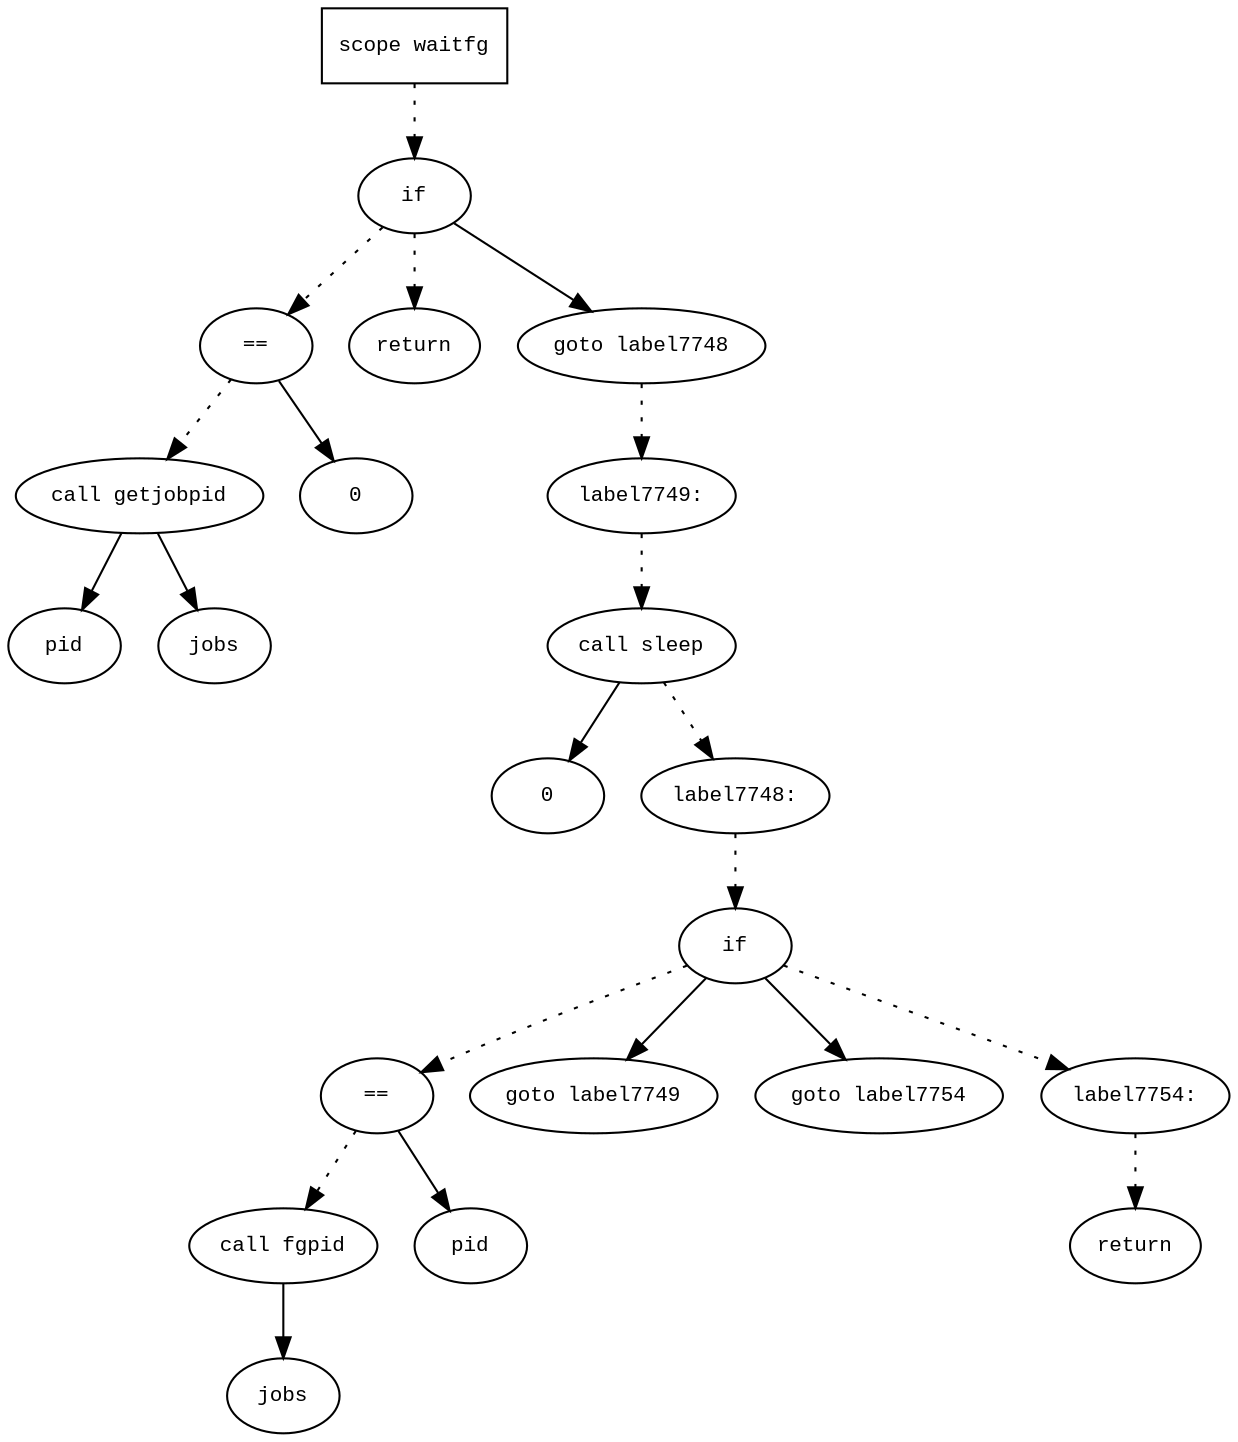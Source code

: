 digraph AST {
  graph [fontname="Times New Roman",fontsize=10];
  node  [fontname="Courier New",fontsize=10];
  edge  [fontname="Times New Roman",fontsize=10];

  node1 [label="scope waitfg",shape=box];
  node2 [label="if",shape=ellipse];
  node1 -> node2 [style=dotted];
  node3 [label="==",shape=ellipse];
  node4 [label="call getjobpid",shape=ellipse];
  node5 [label="pid",shape=ellipse];
  node4 -> node5;
  node6 [label="jobs",shape=ellipse];
  node4 -> node6;
  node3 -> node4 [style=dotted];
  node7 [label="0",shape=ellipse];
  node3 -> node7;
  node2 -> node3 [style=dotted];
  node8 [label="return",shape=ellipse];
  node2 -> node8 [style=dotted];
  node9 [label="goto label7748",shape=ellipse];
  node2 -> node9;
  node10 [label="label7749:",shape=ellipse];
  node9 -> node10 [style=dotted];
  node11 [label="call sleep",shape=ellipse];
  node12 [label="0",shape=ellipse];
  node11 -> node12;
  node10 -> node11 [style=dotted];
  node13 [label="label7748:",shape=ellipse];
  node11 -> node13 [style=dotted];
  node14 [label="if",shape=ellipse];
  node13 -> node14 [style=dotted];
  node15 [label="==",shape=ellipse];
  node16 [label="call fgpid",shape=ellipse];
  node17 [label="jobs",shape=ellipse];
  node16 -> node17;
  node15 -> node16 [style=dotted];
  node18 [label="pid",shape=ellipse];
  node15 -> node18;
  node14 -> node15 [style=dotted];
  node19 [label="goto label7749",shape=ellipse];
  node14 -> node19;
  node20 [label="goto label7754",shape=ellipse];
  node14 -> node20;
  node21 [label="label7754:",shape=ellipse];
  node14 -> node21 [style=dotted];
  node22 [label="return",shape=ellipse];
  node21 -> node22 [style=dotted];
} 